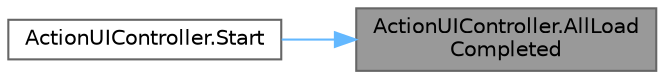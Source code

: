 digraph "ActionUIController.AllLoadCompleted"
{
 // LATEX_PDF_SIZE
  bgcolor="transparent";
  edge [fontname=Helvetica,fontsize=10,labelfontname=Helvetica,labelfontsize=10];
  node [fontname=Helvetica,fontsize=10,shape=box,height=0.2,width=0.4];
  rankdir="RL";
  Node1 [id="Node000001",label="ActionUIController.AllLoad\lCompleted",height=0.2,width=0.4,color="gray40", fillcolor="grey60", style="filled", fontcolor="black",tooltip=" "];
  Node1 -> Node2 [id="edge2_Node000001_Node000002",dir="back",color="steelblue1",style="solid",tooltip=" "];
  Node2 [id="Node000002",label="ActionUIController.Start",height=0.2,width=0.4,color="grey40", fillcolor="white", style="filled",URL="$class_action_u_i_controller.html#a40a103b0cd3fc6dfc03d47422b5c1638",tooltip=" "];
}
